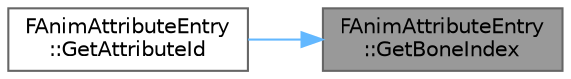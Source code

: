 digraph "FAnimAttributeEntry::GetBoneIndex"
{
 // INTERACTIVE_SVG=YES
 // LATEX_PDF_SIZE
  bgcolor="transparent";
  edge [fontname=Helvetica,fontsize=10,labelfontname=Helvetica,labelfontsize=10];
  node [fontname=Helvetica,fontsize=10,shape=box,height=0.2,width=0.4];
  rankdir="RL";
  Node1 [id="Node000001",label="FAnimAttributeEntry\l::GetBoneIndex",height=0.2,width=0.4,color="gray40", fillcolor="grey60", style="filled", fontcolor="black",tooltip=" "];
  Node1 -> Node2 [id="edge1_Node000001_Node000002",dir="back",color="steelblue1",style="solid",tooltip=" "];
  Node2 [id="Node000002",label="FAnimAttributeEntry\l::GetAttributeId",height=0.2,width=0.4,color="grey40", fillcolor="white", style="filled",URL="$da/db1/classFAnimAttributeEntry.html#a4547d613b44d46e28ac59e87ac6d4bd7",tooltip=" "];
}
